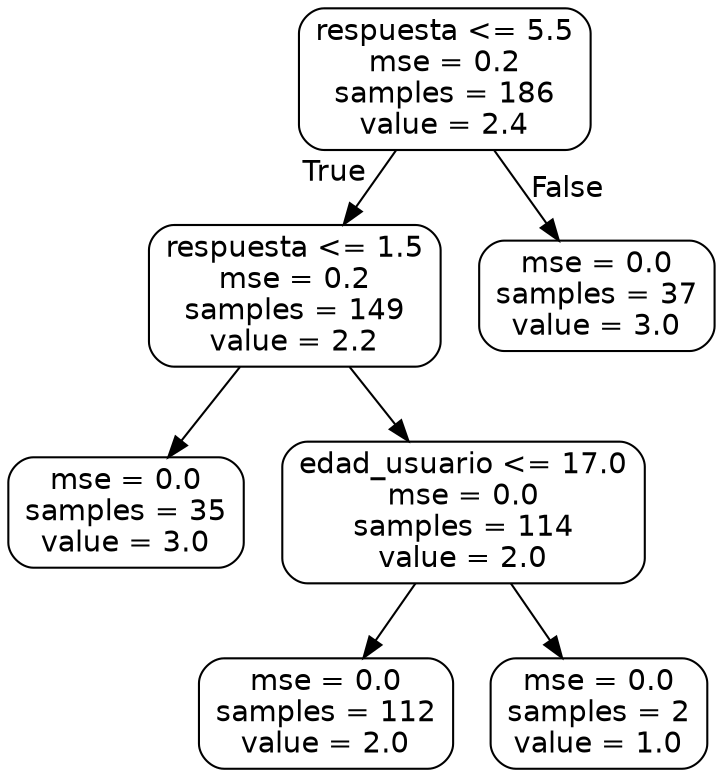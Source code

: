 digraph Tree {
node [shape=box, style="rounded", color="black", fontname=helvetica] ;
edge [fontname=helvetica] ;
0 [label="respuesta <= 5.5\nmse = 0.2\nsamples = 186\nvalue = 2.4"] ;
1 [label="respuesta <= 1.5\nmse = 0.2\nsamples = 149\nvalue = 2.2"] ;
0 -> 1 [labeldistance=2.5, labelangle=45, headlabel="True"] ;
2 [label="mse = 0.0\nsamples = 35\nvalue = 3.0"] ;
1 -> 2 ;
3 [label="edad_usuario <= 17.0\nmse = 0.0\nsamples = 114\nvalue = 2.0"] ;
1 -> 3 ;
4 [label="mse = 0.0\nsamples = 112\nvalue = 2.0"] ;
3 -> 4 ;
5 [label="mse = 0.0\nsamples = 2\nvalue = 1.0"] ;
3 -> 5 ;
6 [label="mse = 0.0\nsamples = 37\nvalue = 3.0"] ;
0 -> 6 [labeldistance=2.5, labelangle=-45, headlabel="False"] ;
}